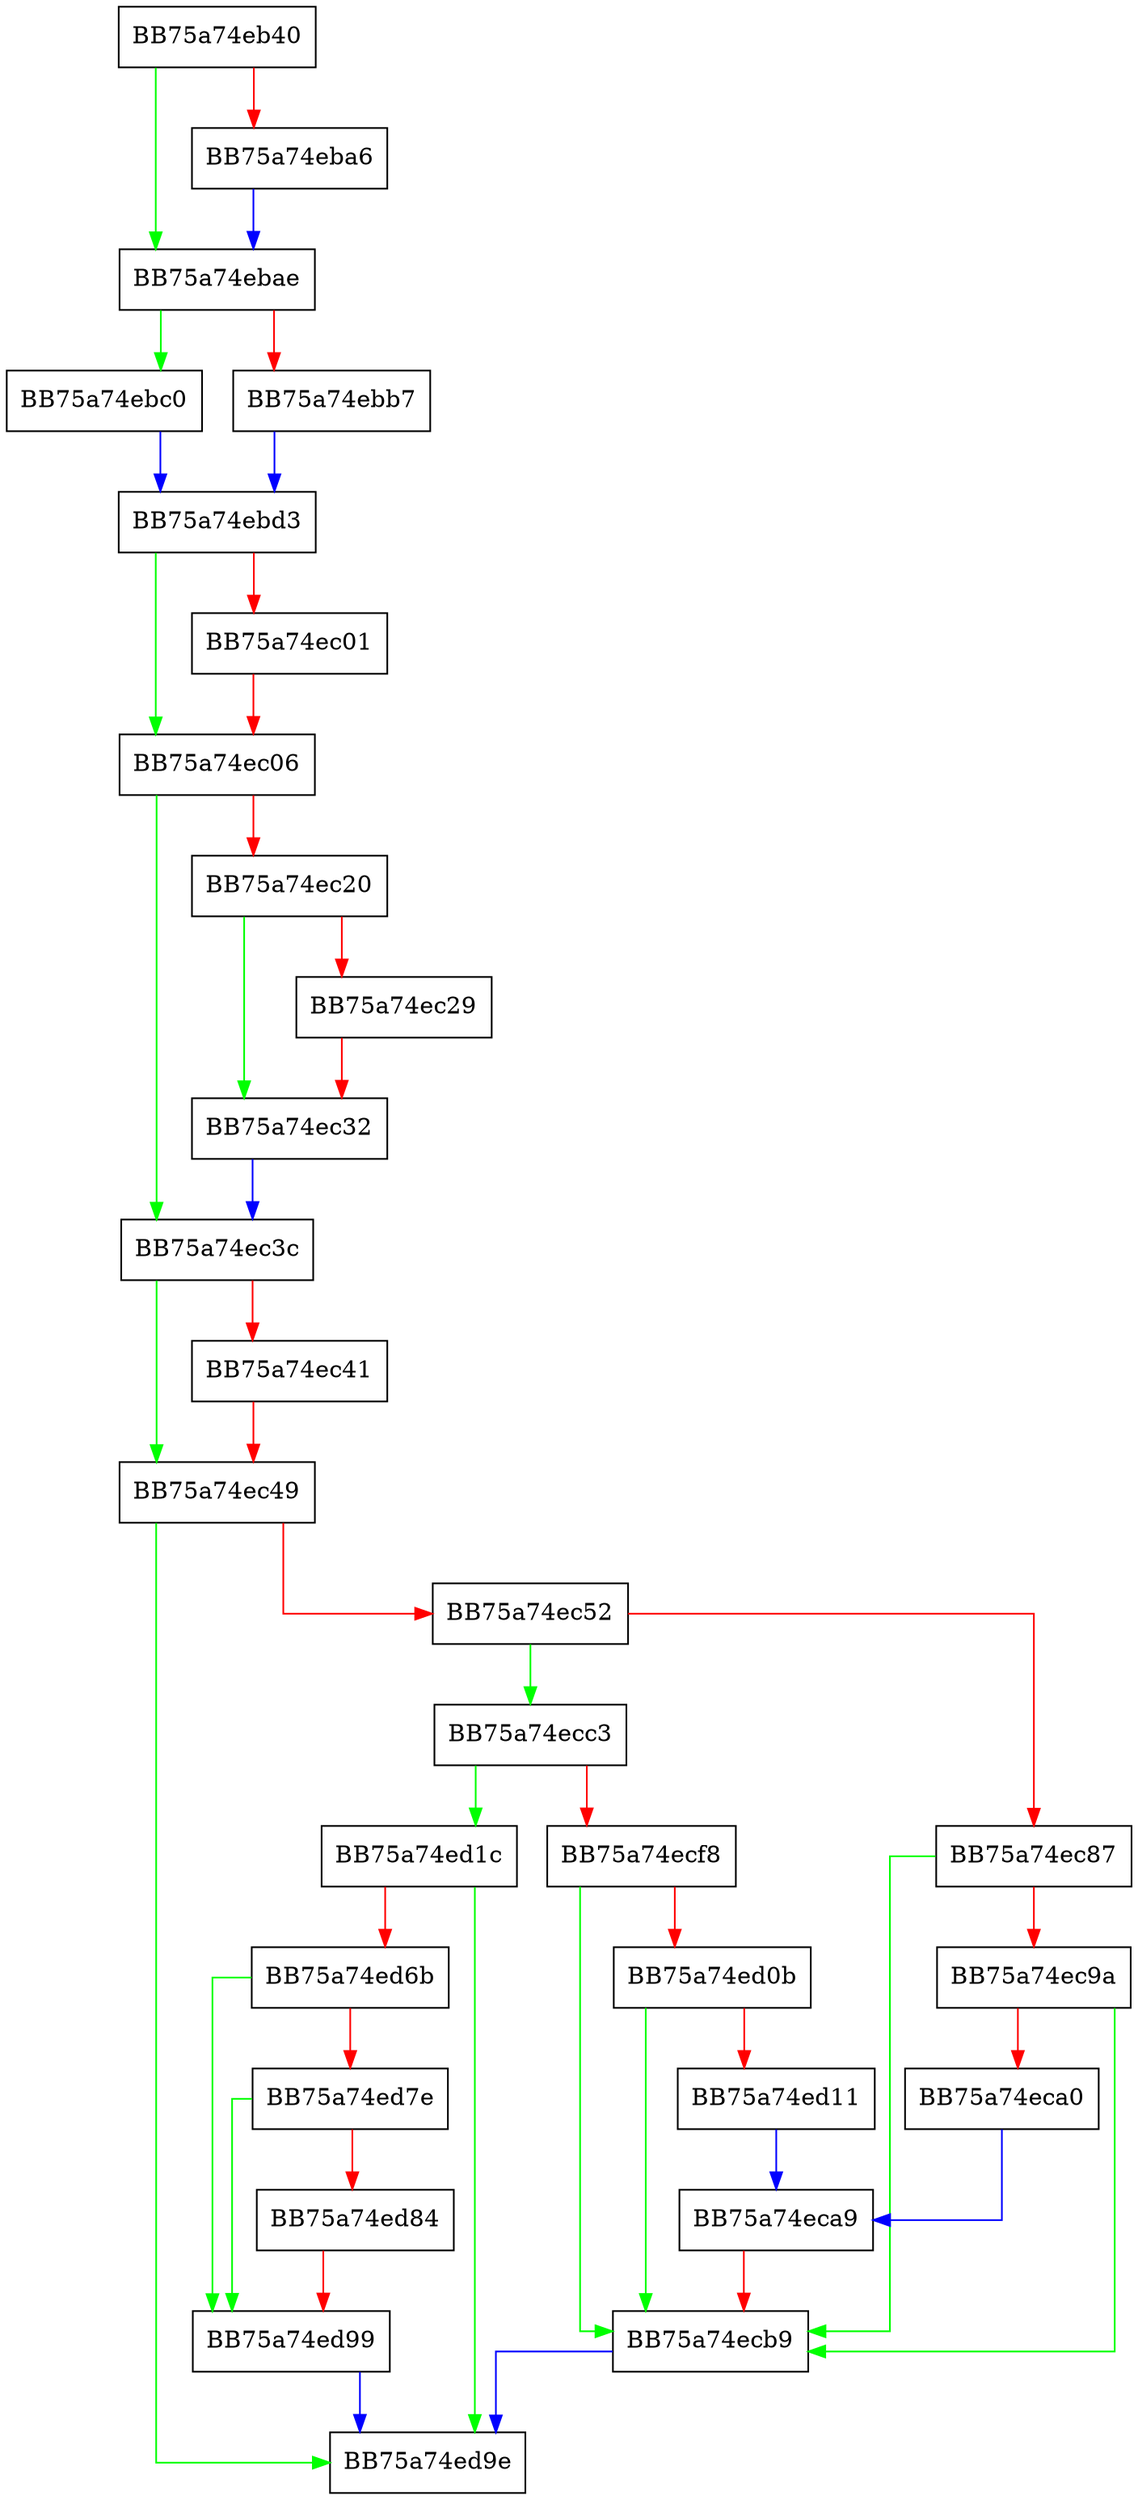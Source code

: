 digraph DeofuscateImage {
  node [shape="box"];
  graph [splines=ortho];
  BB75a74eb40 -> BB75a74ebae [color="green"];
  BB75a74eb40 -> BB75a74eba6 [color="red"];
  BB75a74eba6 -> BB75a74ebae [color="blue"];
  BB75a74ebae -> BB75a74ebc0 [color="green"];
  BB75a74ebae -> BB75a74ebb7 [color="red"];
  BB75a74ebb7 -> BB75a74ebd3 [color="blue"];
  BB75a74ebc0 -> BB75a74ebd3 [color="blue"];
  BB75a74ebd3 -> BB75a74ec06 [color="green"];
  BB75a74ebd3 -> BB75a74ec01 [color="red"];
  BB75a74ec01 -> BB75a74ec06 [color="red"];
  BB75a74ec06 -> BB75a74ec3c [color="green"];
  BB75a74ec06 -> BB75a74ec20 [color="red"];
  BB75a74ec20 -> BB75a74ec32 [color="green"];
  BB75a74ec20 -> BB75a74ec29 [color="red"];
  BB75a74ec29 -> BB75a74ec32 [color="red"];
  BB75a74ec32 -> BB75a74ec3c [color="blue"];
  BB75a74ec3c -> BB75a74ec49 [color="green"];
  BB75a74ec3c -> BB75a74ec41 [color="red"];
  BB75a74ec41 -> BB75a74ec49 [color="red"];
  BB75a74ec49 -> BB75a74ed9e [color="green"];
  BB75a74ec49 -> BB75a74ec52 [color="red"];
  BB75a74ec52 -> BB75a74ecc3 [color="green"];
  BB75a74ec52 -> BB75a74ec87 [color="red"];
  BB75a74ec87 -> BB75a74ecb9 [color="green"];
  BB75a74ec87 -> BB75a74ec9a [color="red"];
  BB75a74ec9a -> BB75a74ecb9 [color="green"];
  BB75a74ec9a -> BB75a74eca0 [color="red"];
  BB75a74eca0 -> BB75a74eca9 [color="blue"];
  BB75a74eca9 -> BB75a74ecb9 [color="red"];
  BB75a74ecb9 -> BB75a74ed9e [color="blue"];
  BB75a74ecc3 -> BB75a74ed1c [color="green"];
  BB75a74ecc3 -> BB75a74ecf8 [color="red"];
  BB75a74ecf8 -> BB75a74ecb9 [color="green"];
  BB75a74ecf8 -> BB75a74ed0b [color="red"];
  BB75a74ed0b -> BB75a74ecb9 [color="green"];
  BB75a74ed0b -> BB75a74ed11 [color="red"];
  BB75a74ed11 -> BB75a74eca9 [color="blue"];
  BB75a74ed1c -> BB75a74ed9e [color="green"];
  BB75a74ed1c -> BB75a74ed6b [color="red"];
  BB75a74ed6b -> BB75a74ed99 [color="green"];
  BB75a74ed6b -> BB75a74ed7e [color="red"];
  BB75a74ed7e -> BB75a74ed99 [color="green"];
  BB75a74ed7e -> BB75a74ed84 [color="red"];
  BB75a74ed84 -> BB75a74ed99 [color="red"];
  BB75a74ed99 -> BB75a74ed9e [color="blue"];
}